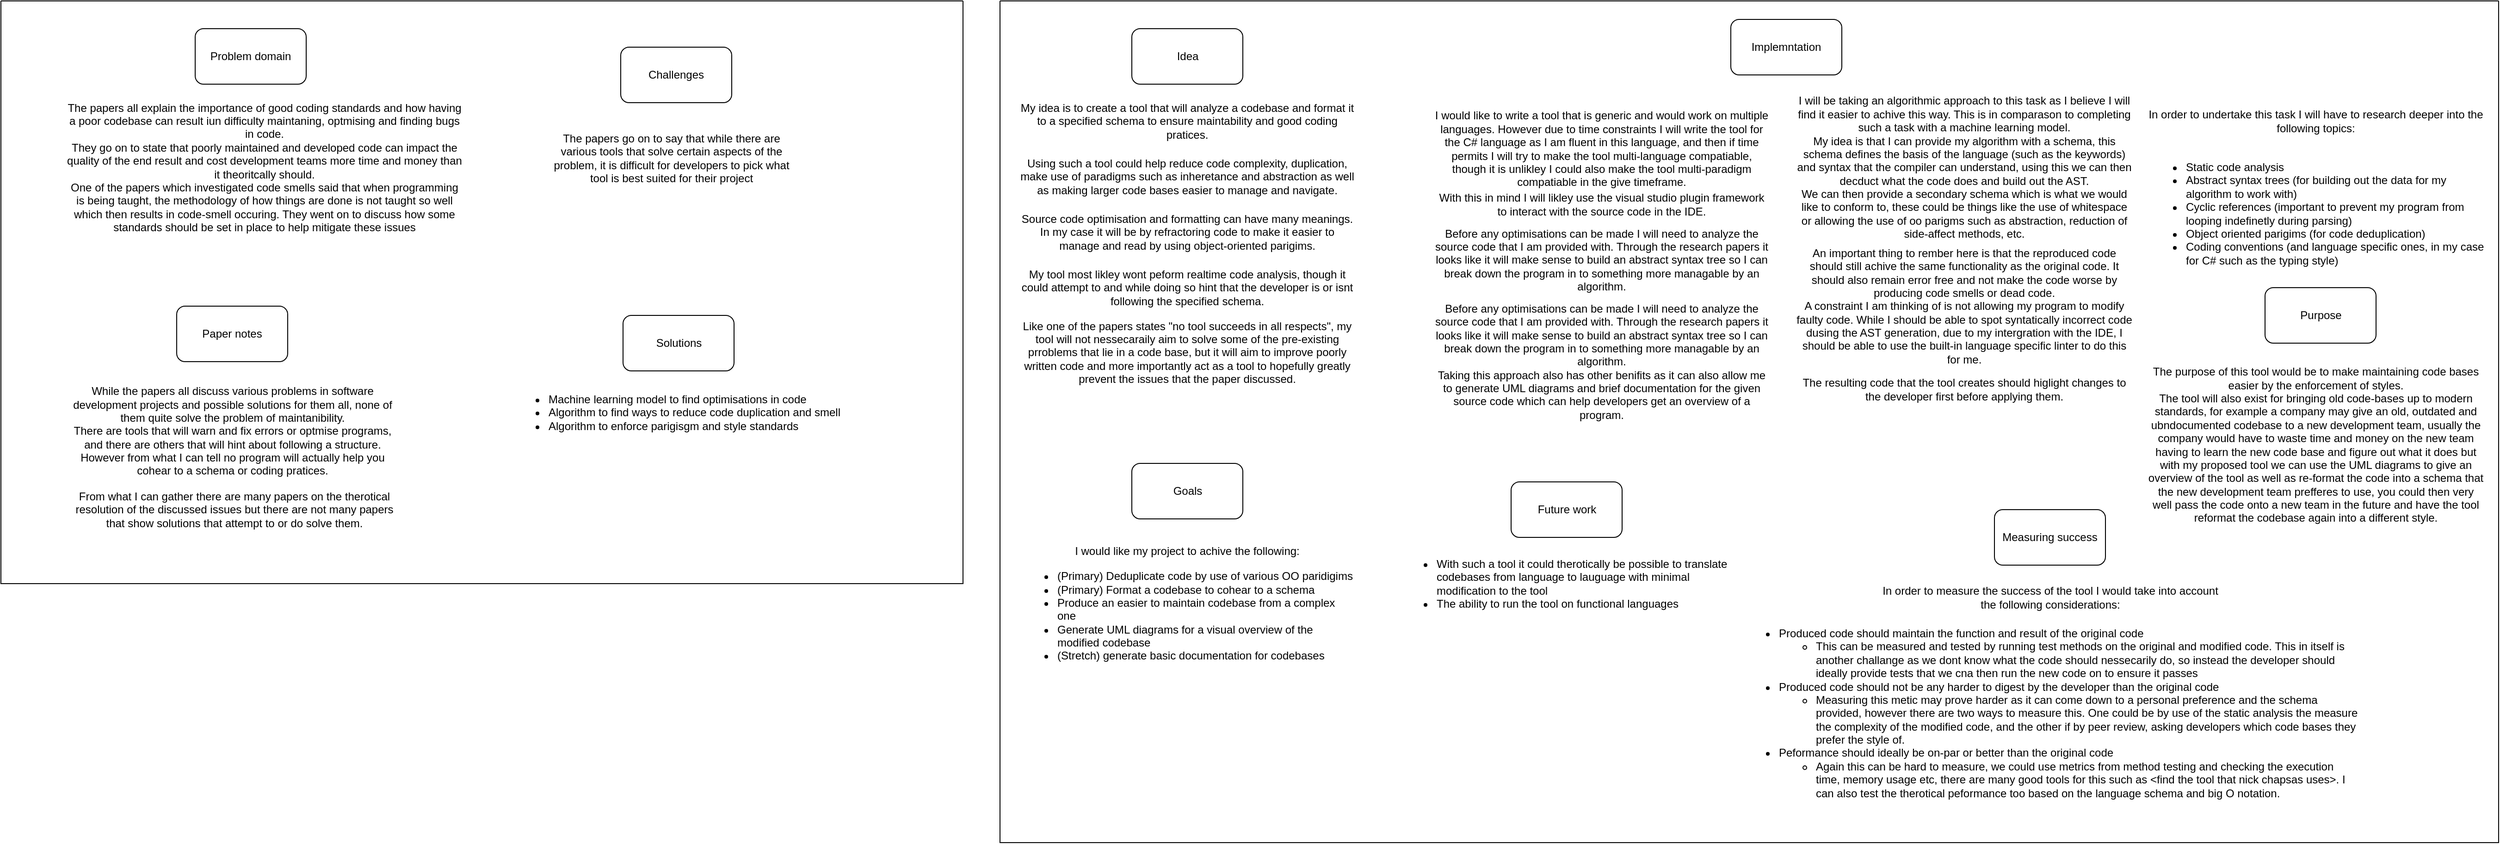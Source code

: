 <mxfile version="21.6.8" type="device">
  <diagram name="Page-1" id="OCFWvM1lfoxvB3xuhuFg">
    <mxGraphModel dx="1727" dy="989" grid="1" gridSize="10" guides="1" tooltips="1" connect="1" arrows="1" fold="1" page="0" pageScale="1" pageWidth="827" pageHeight="1169" math="0" shadow="0">
      <root>
        <mxCell id="0" />
        <mxCell id="1" parent="0" />
        <mxCell id="AKcpm6AED6DrHBMJDPTD-14" value="" style="swimlane;startSize=0;" vertex="1" parent="1">
          <mxGeometry x="90" y="60" width="1040" height="630" as="geometry">
            <mxRectangle x="70" y="50" width="50" height="40" as="alternateBounds" />
          </mxGeometry>
        </mxCell>
        <mxCell id="AKcpm6AED6DrHBMJDPTD-3" value="Solutions" style="rounded=1;whiteSpace=wrap;html=1;" vertex="1" parent="AKcpm6AED6DrHBMJDPTD-14">
          <mxGeometry x="672.5" y="340" width="120" height="60" as="geometry" />
        </mxCell>
        <mxCell id="AKcpm6AED6DrHBMJDPTD-1" value="Problem domain" style="rounded=1;whiteSpace=wrap;html=1;" vertex="1" parent="AKcpm6AED6DrHBMJDPTD-14">
          <mxGeometry x="210" y="30" width="120" height="60" as="geometry" />
        </mxCell>
        <mxCell id="AKcpm6AED6DrHBMJDPTD-6" value="The papers all explain the importance of good coding standards and how having a poor codebase can result iun difficulty maintaning, optmising and finding bugs in code.&lt;br&gt;They go on to state that poorly maintained and developed code can impact the quality of the end result and cost development teams more time and money than it theoritcally should.&lt;br&gt;One of the papers which investigated code smells said that when programming is being taught, the methodology of how things are done is not taught so well which then results in code-smell occuring. They went on to discuss how some standards should be set in place to help mitigate these issues" style="text;html=1;strokeColor=none;fillColor=none;align=center;verticalAlign=middle;whiteSpace=wrap;rounded=0;" vertex="1" parent="AKcpm6AED6DrHBMJDPTD-14">
          <mxGeometry x="70" y="100" width="430" height="160" as="geometry" />
        </mxCell>
        <mxCell id="AKcpm6AED6DrHBMJDPTD-9" value="Paper notes" style="rounded=1;whiteSpace=wrap;html=1;" vertex="1" parent="AKcpm6AED6DrHBMJDPTD-14">
          <mxGeometry x="190" y="330" width="120" height="60" as="geometry" />
        </mxCell>
        <mxCell id="AKcpm6AED6DrHBMJDPTD-10" value="While the papers all discuss various problems in software development projects and possible solutions for them all, none of them quite solve the problem of maintanibility.&lt;br&gt;There are tools that will warn and fix errors or optmise programs, and there are others that will hint about following a structure. However from what I can tell no program will actually help you cohear to a schema or coding pratices." style="text;html=1;strokeColor=none;fillColor=none;align=center;verticalAlign=middle;whiteSpace=wrap;rounded=0;" vertex="1" parent="AKcpm6AED6DrHBMJDPTD-14">
          <mxGeometry x="67.5" y="410" width="365" height="110" as="geometry" />
        </mxCell>
        <mxCell id="AKcpm6AED6DrHBMJDPTD-2" value="Challenges" style="rounded=1;whiteSpace=wrap;html=1;" vertex="1" parent="AKcpm6AED6DrHBMJDPTD-14">
          <mxGeometry x="670" y="50" width="120" height="60" as="geometry" />
        </mxCell>
        <mxCell id="AKcpm6AED6DrHBMJDPTD-7" value="The papers go on to say that while there are various tools that solve certain aspects of the problem, it is difficult for developers to pick what tool is best suited for their project" style="text;html=1;strokeColor=none;fillColor=none;align=center;verticalAlign=middle;whiteSpace=wrap;rounded=0;" vertex="1" parent="AKcpm6AED6DrHBMJDPTD-14">
          <mxGeometry x="590" y="130" width="270" height="80" as="geometry" />
        </mxCell>
        <mxCell id="AKcpm6AED6DrHBMJDPTD-13" value="&lt;ul&gt;&lt;li&gt;Machine learning model to find optimisations in code&lt;/li&gt;&lt;li style=&quot;&quot;&gt;Algorithm to find ways to reduce code duplication and smell&lt;/li&gt;&lt;li style=&quot;&quot;&gt;Algorithm to enforce parigisgm and style standards&lt;/li&gt;&lt;/ul&gt;" style="text;html=1;strokeColor=none;fillColor=none;align=left;verticalAlign=middle;whiteSpace=wrap;rounded=0;" vertex="1" parent="AKcpm6AED6DrHBMJDPTD-14">
          <mxGeometry x="550" y="390" width="365" height="110" as="geometry" />
        </mxCell>
        <mxCell id="AKcpm6AED6DrHBMJDPTD-43" value="From what I can gather there are many papers on the therotical resolution of the discussed issues but there are not many papers that show solutions that attempt to or do solve them." style="text;html=1;strokeColor=none;fillColor=none;align=center;verticalAlign=middle;whiteSpace=wrap;rounded=0;" vertex="1" parent="AKcpm6AED6DrHBMJDPTD-14">
          <mxGeometry x="70" y="520" width="365" height="60" as="geometry" />
        </mxCell>
        <mxCell id="AKcpm6AED6DrHBMJDPTD-16" value="" style="swimlane;startSize=0;" vertex="1" parent="1">
          <mxGeometry x="1170" y="60" width="1620" height="910" as="geometry" />
        </mxCell>
        <mxCell id="AKcpm6AED6DrHBMJDPTD-11" value="My idea is to create a tool that will analyze a codebase and format it to a specified schema to ensure maintability and good coding pratices." style="text;html=1;strokeColor=none;fillColor=none;align=center;verticalAlign=middle;whiteSpace=wrap;rounded=0;" vertex="1" parent="AKcpm6AED6DrHBMJDPTD-16">
          <mxGeometry x="20" y="100" width="365" height="60" as="geometry" />
        </mxCell>
        <mxCell id="AKcpm6AED6DrHBMJDPTD-12" value="Using such a tool could help reduce code complexity, duplication, make use of paradigms such as inheretance and abstraction as well as making larger code bases easier to manage and navigate." style="text;html=1;strokeColor=none;fillColor=none;align=center;verticalAlign=middle;whiteSpace=wrap;rounded=0;" vertex="1" parent="AKcpm6AED6DrHBMJDPTD-16">
          <mxGeometry x="20" y="160" width="365" height="60" as="geometry" />
        </mxCell>
        <mxCell id="AKcpm6AED6DrHBMJDPTD-17" value="Idea" style="rounded=1;whiteSpace=wrap;html=1;" vertex="1" parent="AKcpm6AED6DrHBMJDPTD-16">
          <mxGeometry x="142.5" y="30" width="120" height="60" as="geometry" />
        </mxCell>
        <mxCell id="AKcpm6AED6DrHBMJDPTD-18" value="Implemntation" style="rounded=1;whiteSpace=wrap;html=1;" vertex="1" parent="AKcpm6AED6DrHBMJDPTD-16">
          <mxGeometry x="790" y="20" width="120" height="60" as="geometry" />
        </mxCell>
        <mxCell id="AKcpm6AED6DrHBMJDPTD-19" value="I would like to write a tool that is generic and would work on multiple languages. However due to time constraints I will write the tool for the C# language as I am fluent in this language, and then if time permits I will try to make the tool multi-language compatiable, though it is unlikley I could also make the tool multi-paradigm compatiable in the give timeframe." style="text;html=1;strokeColor=none;fillColor=none;align=center;verticalAlign=middle;whiteSpace=wrap;rounded=0;" vertex="1" parent="AKcpm6AED6DrHBMJDPTD-16">
          <mxGeometry x="467.5" y="120" width="365" height="80" as="geometry" />
        </mxCell>
        <mxCell id="AKcpm6AED6DrHBMJDPTD-20" value="With this in mind I will likley use the visual studio plugin framework to interact with the source code in the IDE." style="text;html=1;strokeColor=none;fillColor=none;align=center;verticalAlign=middle;whiteSpace=wrap;rounded=0;" vertex="1" parent="AKcpm6AED6DrHBMJDPTD-16">
          <mxGeometry x="467.5" y="200" width="365" height="40" as="geometry" />
        </mxCell>
        <mxCell id="AKcpm6AED6DrHBMJDPTD-21" value="Before any optimisations can be made I will need to analyze the source code that I am provided with. Through the research papers it looks like it will make sense to build an abstract syntax tree so I can break down the program in to something more managable by an algorithm." style="text;html=1;strokeColor=none;fillColor=none;align=center;verticalAlign=middle;whiteSpace=wrap;rounded=0;" vertex="1" parent="AKcpm6AED6DrHBMJDPTD-16">
          <mxGeometry x="467.5" y="240" width="365" height="80" as="geometry" />
        </mxCell>
        <mxCell id="AKcpm6AED6DrHBMJDPTD-22" value="Before any optimisations can be made I will need to analyze the source code that I am provided with. Through the research papers it looks like it will make sense to build an abstract syntax tree so I can break down the program in to something more managable by an algorithm.&lt;br&gt;Taking this approach also has other benifits as it can also allow me to generate UML diagrams and brief documentation for the given source code which can help developers get an overview of a program." style="text;html=1;strokeColor=none;fillColor=none;align=center;verticalAlign=middle;whiteSpace=wrap;rounded=0;" vertex="1" parent="AKcpm6AED6DrHBMJDPTD-16">
          <mxGeometry x="467.5" y="320" width="365" height="140" as="geometry" />
        </mxCell>
        <mxCell id="AKcpm6AED6DrHBMJDPTD-24" value="I will be taking an algorithmic approach to this task as I believe I will find it easier to achive this way. This is in comparason to completing such a task with a machine learning model.&lt;br&gt;My idea is that I can provide my algorithm with a schema, this schema defines the basis of the language (such as the keywords) and syntax that the compiler can understand, using this we can then decduct what the code does and build out the AST.&lt;br&gt;We can then provide a secondary schema which is what we would like to conform to, these could be things like the use of whitespace or allowing the use of oo parigms such as abstraction, reduction of side-affect methods, etc." style="text;html=1;strokeColor=none;fillColor=none;align=center;verticalAlign=middle;whiteSpace=wrap;rounded=0;" vertex="1" parent="AKcpm6AED6DrHBMJDPTD-16">
          <mxGeometry x="860" y="110" width="365" height="140" as="geometry" />
        </mxCell>
        <mxCell id="AKcpm6AED6DrHBMJDPTD-25" value="Source code optimisation and formatting can have many meanings. In my case it will be by refractoring code to make it easier to manage and read by using object-oriented parigims." style="text;html=1;strokeColor=none;fillColor=none;align=center;verticalAlign=middle;whiteSpace=wrap;rounded=0;" vertex="1" parent="AKcpm6AED6DrHBMJDPTD-16">
          <mxGeometry x="20" y="220" width="365" height="60" as="geometry" />
        </mxCell>
        <mxCell id="AKcpm6AED6DrHBMJDPTD-26" value="An important thing to rember here is that the reproduced code should still achive the same functionality as the original code. It should also remain error free and not make the code worse by producing code smells or dead code.&lt;br&gt;A constraint I am thinking of is not allowing my program to modify faulty code. While I should be able to spot syntatically incorrect code dusing the AST generation, due to my intergration with the IDE, I should be able to use the built-in language specific linter to do this for me." style="text;html=1;strokeColor=none;fillColor=none;align=center;verticalAlign=middle;whiteSpace=wrap;rounded=0;" vertex="1" parent="AKcpm6AED6DrHBMJDPTD-16">
          <mxGeometry x="860" y="260" width="365" height="140" as="geometry" />
        </mxCell>
        <mxCell id="AKcpm6AED6DrHBMJDPTD-27" value="The resulting code that the tool creates should higlight changes to the developer first before applying them." style="text;html=1;strokeColor=none;fillColor=none;align=center;verticalAlign=middle;whiteSpace=wrap;rounded=0;" vertex="1" parent="AKcpm6AED6DrHBMJDPTD-16">
          <mxGeometry x="860" y="400" width="365" height="40" as="geometry" />
        </mxCell>
        <mxCell id="AKcpm6AED6DrHBMJDPTD-28" value="In order to undertake this task I will have to research deeper into the following topics:" style="text;html=1;strokeColor=none;fillColor=none;align=center;verticalAlign=middle;whiteSpace=wrap;rounded=0;" vertex="1" parent="AKcpm6AED6DrHBMJDPTD-16">
          <mxGeometry x="1240" y="110" width="365" height="40" as="geometry" />
        </mxCell>
        <mxCell id="AKcpm6AED6DrHBMJDPTD-29" value="&lt;ul&gt;&lt;li&gt;Static code analysis&lt;/li&gt;&lt;li&gt;Abstract syntax trees (for building out the data for my algorithm to work with)&lt;/li&gt;&lt;li&gt;Cyclic references (important to prevent my program from looping indefinetly during parsing)&lt;br&gt;&lt;/li&gt;&lt;li&gt;Object oriented parigims (for code deduplication)&lt;/li&gt;&lt;li&gt;Coding conventions (and language specific ones, in my case for C# such as the typing style)&lt;/li&gt;&lt;/ul&gt;" style="text;html=1;strokeColor=none;fillColor=none;align=left;verticalAlign=middle;whiteSpace=wrap;rounded=0;" vertex="1" parent="AKcpm6AED6DrHBMJDPTD-16">
          <mxGeometry x="1240" y="160" width="365" height="140" as="geometry" />
        </mxCell>
        <mxCell id="AKcpm6AED6DrHBMJDPTD-30" value="Measuring success" style="rounded=1;whiteSpace=wrap;html=1;" vertex="1" parent="AKcpm6AED6DrHBMJDPTD-16">
          <mxGeometry x="1075" y="550" width="120" height="60" as="geometry" />
        </mxCell>
        <mxCell id="AKcpm6AED6DrHBMJDPTD-31" value="Goals" style="rounded=1;whiteSpace=wrap;html=1;" vertex="1" parent="AKcpm6AED6DrHBMJDPTD-16">
          <mxGeometry x="142.5" y="500" width="120" height="60" as="geometry" />
        </mxCell>
        <mxCell id="AKcpm6AED6DrHBMJDPTD-32" value="I would like my project to achive the following:" style="text;html=1;strokeColor=none;fillColor=none;align=center;verticalAlign=middle;whiteSpace=wrap;rounded=0;" vertex="1" parent="AKcpm6AED6DrHBMJDPTD-16">
          <mxGeometry x="20" y="580" width="365" height="30" as="geometry" />
        </mxCell>
        <mxCell id="AKcpm6AED6DrHBMJDPTD-33" value="&lt;ul&gt;&lt;li&gt;(Primary) Deduplicate code by use of various OO paridigims&lt;/li&gt;&lt;li&gt;(Primary) Format a codebase to cohear to a schema&lt;/li&gt;&lt;li&gt;Produce an easier to maintain codebase from a complex one&lt;/li&gt;&lt;li&gt;Generate UML diagrams for a visual overview of the modified codebase&lt;/li&gt;&lt;li&gt;(Stretch) generate basic documentation for codebases&lt;/li&gt;&lt;/ul&gt;" style="text;html=1;strokeColor=none;fillColor=none;align=left;verticalAlign=middle;whiteSpace=wrap;rounded=0;" vertex="1" parent="AKcpm6AED6DrHBMJDPTD-16">
          <mxGeometry x="20" y="610" width="365" height="110" as="geometry" />
        </mxCell>
        <mxCell id="AKcpm6AED6DrHBMJDPTD-34" value="Future work" style="rounded=1;whiteSpace=wrap;html=1;" vertex="1" parent="AKcpm6AED6DrHBMJDPTD-16">
          <mxGeometry x="552.5" y="520" width="120" height="60" as="geometry" />
        </mxCell>
        <mxCell id="AKcpm6AED6DrHBMJDPTD-35" value="&lt;ul&gt;&lt;li&gt;With such a tool it could therotically be possible to translate codebases from language to lauguage with minimal modification to the tool&lt;/li&gt;&lt;li&gt;The ability to run the tool on functional languages&lt;/li&gt;&lt;/ul&gt;" style="text;html=1;strokeColor=none;fillColor=none;align=left;verticalAlign=middle;whiteSpace=wrap;rounded=0;" vertex="1" parent="AKcpm6AED6DrHBMJDPTD-16">
          <mxGeometry x="430" y="590" width="365" height="80" as="geometry" />
        </mxCell>
        <mxCell id="AKcpm6AED6DrHBMJDPTD-36" value="&lt;ul&gt;&lt;li&gt;Produced code should maintain the function and result of the original code&lt;/li&gt;&lt;ul&gt;&lt;li&gt;This can be measured and tested by running test methods on the original and modified code. This in itself is another challange as we dont know what the code should nessecarily do, so instead the developer should ideally provide tests that we cna then run the new code on to ensure it passes&lt;/li&gt;&lt;/ul&gt;&lt;li&gt;Produced code should not be any harder to digest by the developer than the original code&lt;/li&gt;&lt;ul&gt;&lt;li&gt;Measuring this metic may prove harder as it can come down to a personal preference and the schema provided, however there are two ways to measure this. One could be by use of the static analysis the measure the complexity of the modified code, and the other if by peer review, asking developers which code bases they prefer the style of.&lt;/li&gt;&lt;/ul&gt;&lt;li&gt;Peformance should ideally be on-par or better than the original code&lt;/li&gt;&lt;ul&gt;&lt;li&gt;Again this can be hard to measure, we could use metrics from method testing and checking the execution time, memory usage etc, there are many good tools for this such as &amp;lt;find the tool that nick chapsas uses&amp;gt;. I can also test the therotical peformance too based on the language schema and big O notation.&lt;/li&gt;&lt;/ul&gt;&lt;/ul&gt;" style="text;html=1;strokeColor=none;fillColor=none;align=left;verticalAlign=middle;whiteSpace=wrap;rounded=0;" vertex="1" parent="AKcpm6AED6DrHBMJDPTD-16">
          <mxGeometry x="800" y="660" width="670" height="220" as="geometry" />
        </mxCell>
        <mxCell id="AKcpm6AED6DrHBMJDPTD-37" value="In order to measure the success of the tool I would take into account the following considerations:" style="text;html=1;strokeColor=none;fillColor=none;align=center;verticalAlign=middle;whiteSpace=wrap;rounded=0;" vertex="1" parent="AKcpm6AED6DrHBMJDPTD-16">
          <mxGeometry x="952.5" y="630" width="365" height="30" as="geometry" />
        </mxCell>
        <mxCell id="AKcpm6AED6DrHBMJDPTD-39" value="My tool most likley wont peform realtime code analysis, though it could attempt to and while doing so hint that the developer is or isnt following the specified schema." style="text;html=1;strokeColor=none;fillColor=none;align=center;verticalAlign=middle;whiteSpace=wrap;rounded=0;" vertex="1" parent="AKcpm6AED6DrHBMJDPTD-16">
          <mxGeometry x="20" y="280" width="365" height="60" as="geometry" />
        </mxCell>
        <mxCell id="AKcpm6AED6DrHBMJDPTD-40" value="Purpose" style="rounded=1;whiteSpace=wrap;html=1;" vertex="1" parent="AKcpm6AED6DrHBMJDPTD-16">
          <mxGeometry x="1367.5" y="310" width="120" height="60" as="geometry" />
        </mxCell>
        <mxCell id="AKcpm6AED6DrHBMJDPTD-41" value="The purpose of this tool would be to make maintaining code bases easier by the enforcement of styles.&lt;br&gt;The tool will also exist for bringing old code-bases up to modern standards, for example a company may give an old, outdated and ubndocumented codebase to a new development team, usually the company would have to waste time and money on the new team having to learn the new code base and figure out what it does but with my proposed tool we can use the UML diagrams to give an overview of the tool as well as re-format the code into a schema that the new development team prefferes to use, you could then very well pass the code onto a new team in the future and have the tool reformat the codebase again into a different style." style="text;html=1;strokeColor=none;fillColor=none;align=center;verticalAlign=middle;whiteSpace=wrap;rounded=0;" vertex="1" parent="AKcpm6AED6DrHBMJDPTD-16">
          <mxGeometry x="1240" y="390" width="365" height="180" as="geometry" />
        </mxCell>
        <mxCell id="AKcpm6AED6DrHBMJDPTD-42" value="Like one of the papers states &quot;no tool succeeds in all respects&quot;, my tool will not nessecaraily aim to solve some of the pre-existing prroblems that lie in a code base, but it will aim to improve poorly written code and more importantly act as a tool to hopefully greatly prevent the issues that the paper discussed." style="text;html=1;strokeColor=none;fillColor=none;align=center;verticalAlign=middle;whiteSpace=wrap;rounded=0;" vertex="1" parent="AKcpm6AED6DrHBMJDPTD-16">
          <mxGeometry x="20" y="350" width="365" height="60" as="geometry" />
        </mxCell>
      </root>
    </mxGraphModel>
  </diagram>
</mxfile>
